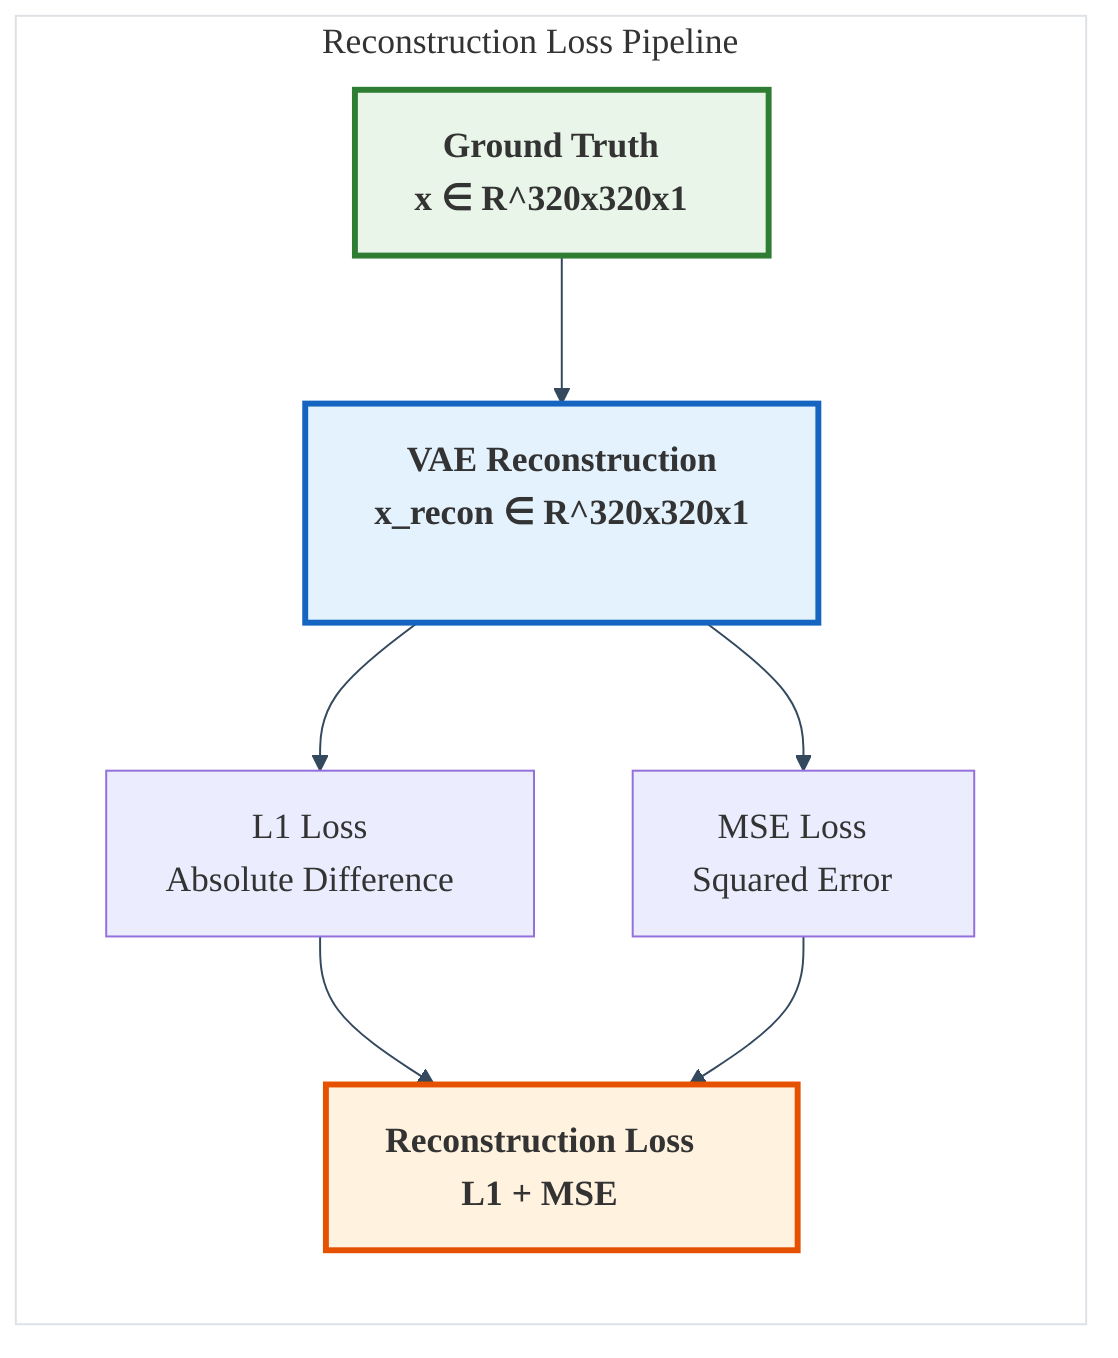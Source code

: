 %%{
  init: {
    'theme': 'default',
    'themeVariables': {
      'primaryColor': '#ff6b6b',
      'primaryTextColor': '#2c3e50',
      'primaryBorderColor': '#3498db',
      'lineColor': '#34495e',
      'secondaryColor': '#f8f9fa',
      'tertiaryColor': '#e9ecef',
      'clusterBkg': '#ffffff',
      'clusterBorder': '#dee2e6',
      'fontSize': '18px',
      'fontFamily': 'Arial, sans-serif'
    }
  }
}%%

graph LR
    subgraph "Reconstruction Loss Pipeline"
        A[Ground Truth<br/>x ∈ R^320x320x1] --> B[VAE Reconstruction<br/>x_recon ∈ R^320x320x1]
        B --> C[L1 Loss<br/>Absolute Difference]
        B --> D[MSE Loss<br/>Squared Error]
        C --> E[Reconstruction Loss<br/>L1 + MSE]
        D --> E
    end
    
    style A fill:#e8f5e8,stroke:#2e7d32,stroke-width:3px,font-weight:bold
    style B fill:#e3f2fd,stroke:#1565c0,stroke-width:3px,font-weight:bold
    style E fill:#fff3e0,stroke:#e65100,stroke-width:3px,font-weight:bold